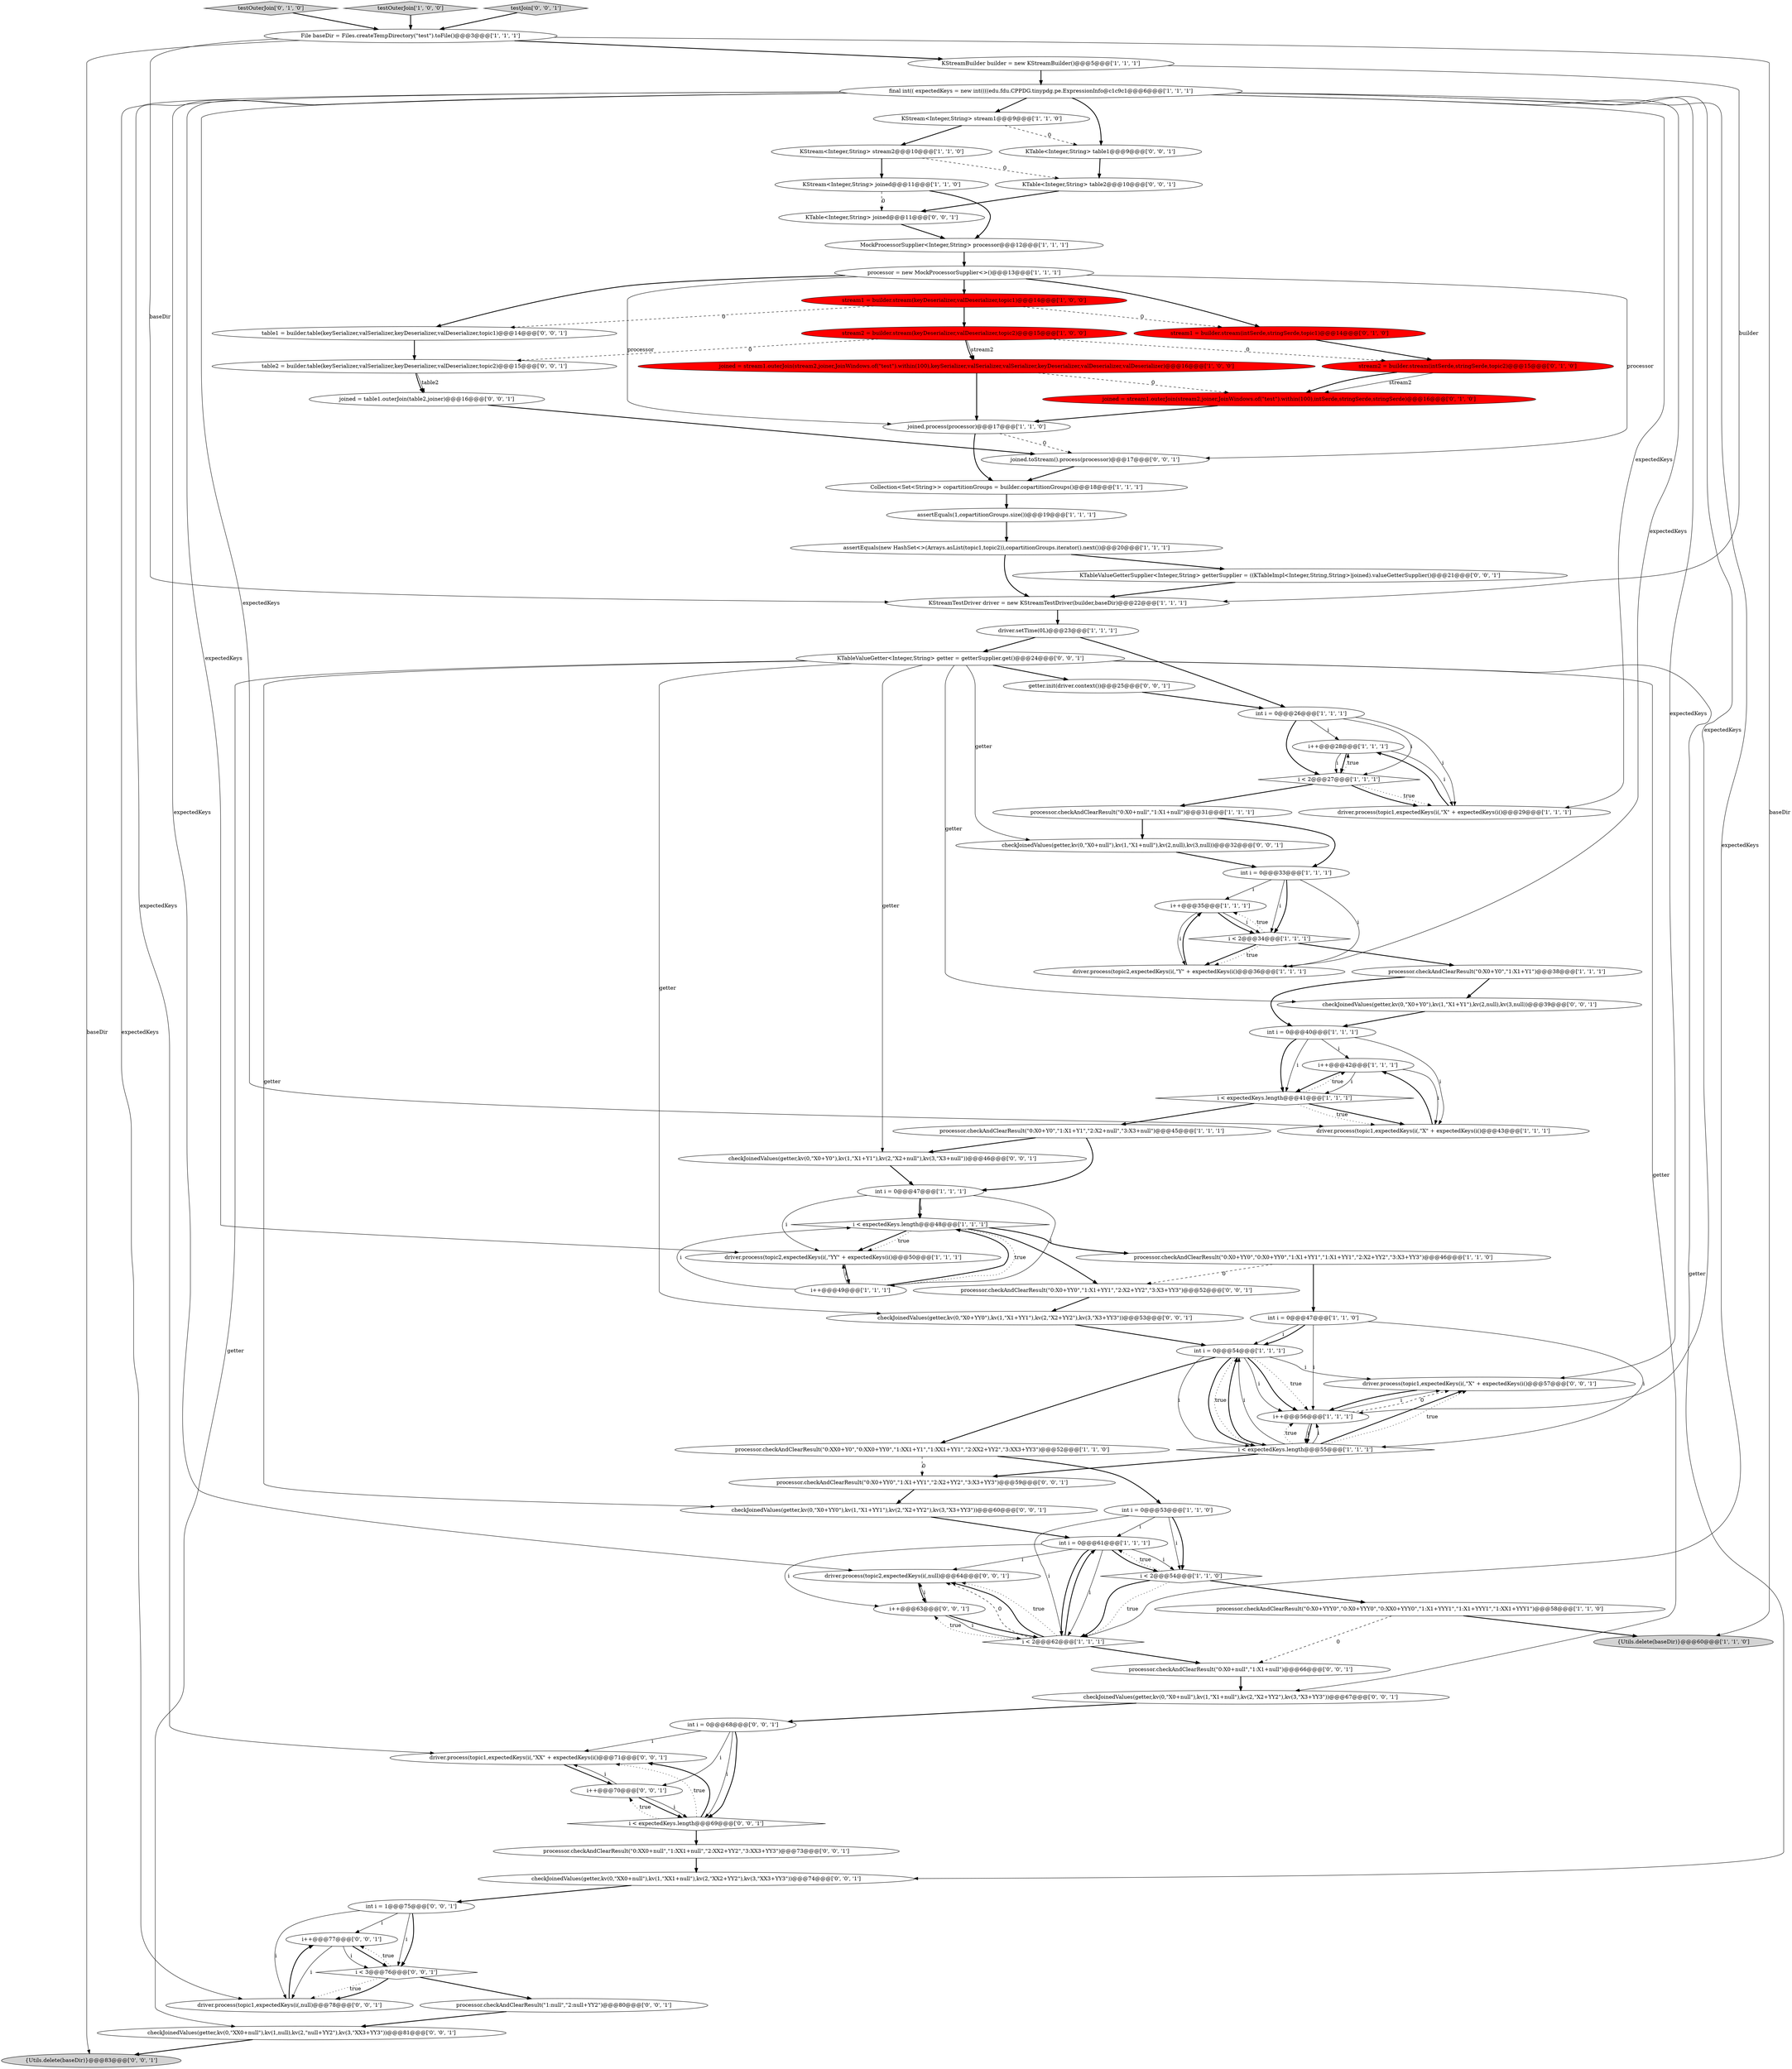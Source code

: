 digraph {
83 [style = filled, label = "driver.process(topic1,expectedKeys(i(,\"XX\" + expectedKeys(i()@@@71@@@['0', '0', '1']", fillcolor = white, shape = ellipse image = "AAA0AAABBB3BBB"];
19 [style = filled, label = "stream1 = builder.stream(keyDeserializer,valDeserializer,topic1)@@@14@@@['1', '0', '0']", fillcolor = red, shape = ellipse image = "AAA1AAABBB1BBB"];
45 [style = filled, label = "joined.process(processor)@@@17@@@['1', '1', '0']", fillcolor = white, shape = ellipse image = "AAA0AAABBB1BBB"];
17 [style = filled, label = "processor.checkAndClearResult(\"0:X0+Y0\",\"1:X1+Y1\",\"2:X2+null\",\"3:X3+null\")@@@45@@@['1', '1', '1']", fillcolor = white, shape = ellipse image = "AAA0AAABBB1BBB"];
61 [style = filled, label = "driver.process(topic2,expectedKeys(i(,null)@@@64@@@['0', '0', '1']", fillcolor = white, shape = ellipse image = "AAA0AAABBB3BBB"];
72 [style = filled, label = "i++@@@77@@@['0', '0', '1']", fillcolor = white, shape = ellipse image = "AAA0AAABBB3BBB"];
43 [style = filled, label = "int i = 0@@@40@@@['1', '1', '1']", fillcolor = white, shape = ellipse image = "AAA0AAABBB1BBB"];
38 [style = filled, label = "i++@@@42@@@['1', '1', '1']", fillcolor = white, shape = ellipse image = "AAA0AAABBB1BBB"];
42 [style = filled, label = "File baseDir = Files.createTempDirectory(\"test\").toFile()@@@3@@@['1', '1', '1']", fillcolor = white, shape = ellipse image = "AAA0AAABBB1BBB"];
71 [style = filled, label = "checkJoinedValues(getter,kv(0,\"X0+YY0\"),kv(1,\"X1+YY1\"),kv(2,\"X2+YY2\"),kv(3,\"X3+YY3\"))@@@60@@@['0', '0', '1']", fillcolor = white, shape = ellipse image = "AAA0AAABBB3BBB"];
52 [style = filled, label = "testOuterJoin['0', '1', '0']", fillcolor = lightgray, shape = diamond image = "AAA0AAABBB2BBB"];
51 [style = filled, label = "stream1 = builder.stream(intSerde,stringSerde,topic1)@@@14@@@['0', '1', '0']", fillcolor = red, shape = ellipse image = "AAA1AAABBB2BBB"];
56 [style = filled, label = "checkJoinedValues(getter,kv(0,\"X0+null\"),kv(1,\"X1+null\"),kv(2,\"X2+YY2\"),kv(3,\"X3+YY3\"))@@@67@@@['0', '0', '1']", fillcolor = white, shape = ellipse image = "AAA0AAABBB3BBB"];
65 [style = filled, label = "int i = 0@@@68@@@['0', '0', '1']", fillcolor = white, shape = ellipse image = "AAA0AAABBB3BBB"];
55 [style = filled, label = "int i = 1@@@75@@@['0', '0', '1']", fillcolor = white, shape = ellipse image = "AAA0AAABBB3BBB"];
79 [style = filled, label = "i++@@@70@@@['0', '0', '1']", fillcolor = white, shape = ellipse image = "AAA0AAABBB3BBB"];
87 [style = filled, label = "checkJoinedValues(getter,kv(0,\"X0+YY0\"),kv(1,\"X1+YY1\"),kv(2,\"X2+YY2\"),kv(3,\"X3+YY3\"))@@@53@@@['0', '0', '1']", fillcolor = white, shape = ellipse image = "AAA0AAABBB3BBB"];
22 [style = filled, label = "i < expectedKeys.length@@@48@@@['1', '1', '1']", fillcolor = white, shape = diamond image = "AAA0AAABBB1BBB"];
31 [style = filled, label = "int i = 0@@@47@@@['1', '1', '1']", fillcolor = white, shape = ellipse image = "AAA0AAABBB1BBB"];
70 [style = filled, label = "joined.toStream().process(processor)@@@17@@@['0', '0', '1']", fillcolor = white, shape = ellipse image = "AAA0AAABBB3BBB"];
23 [style = filled, label = "int i = 0@@@53@@@['1', '1', '0']", fillcolor = white, shape = ellipse image = "AAA0AAABBB1BBB"];
50 [style = filled, label = "stream2 = builder.stream(intSerde,stringSerde,topic2)@@@15@@@['0', '1', '0']", fillcolor = red, shape = ellipse image = "AAA1AAABBB2BBB"];
41 [style = filled, label = "int i = 0@@@61@@@['1', '1', '1']", fillcolor = white, shape = ellipse image = "AAA0AAABBB1BBB"];
28 [style = filled, label = "driver.process(topic2,expectedKeys(i(,\"YY\" + expectedKeys(i()@@@50@@@['1', '1', '1']", fillcolor = white, shape = ellipse image = "AAA0AAABBB1BBB"];
15 [style = filled, label = "i < 2@@@62@@@['1', '1', '1']", fillcolor = white, shape = diamond image = "AAA0AAABBB1BBB"];
39 [style = filled, label = "processor.checkAndClearResult(\"0:X0+Y0\",\"1:X1+Y1\")@@@38@@@['1', '1', '1']", fillcolor = white, shape = ellipse image = "AAA0AAABBB1BBB"];
37 [style = filled, label = "processor = new MockProcessorSupplier<>()@@@13@@@['1', '1', '1']", fillcolor = white, shape = ellipse image = "AAA0AAABBB1BBB"];
2 [style = filled, label = "driver.process(topic1,expectedKeys(i(,\"X\" + expectedKeys(i()@@@43@@@['1', '1', '1']", fillcolor = white, shape = ellipse image = "AAA0AAABBB1BBB"];
60 [style = filled, label = "driver.process(topic1,expectedKeys(i(,null)@@@78@@@['0', '0', '1']", fillcolor = white, shape = ellipse image = "AAA0AAABBB3BBB"];
0 [style = filled, label = "KStream<Integer,String> stream2@@@10@@@['1', '1', '0']", fillcolor = white, shape = ellipse image = "AAA0AAABBB1BBB"];
88 [style = filled, label = "checkJoinedValues(getter,kv(0,\"X0+Y0\"),kv(1,\"X1+Y1\"),kv(2,null),kv(3,null))@@@39@@@['0', '0', '1']", fillcolor = white, shape = ellipse image = "AAA0AAABBB3BBB"];
85 [style = filled, label = "processor.checkAndClearResult(\"0:XX0+null\",\"1:XX1+null\",\"2:XX2+YY2\",\"3:XX3+YY3\")@@@73@@@['0', '0', '1']", fillcolor = white, shape = ellipse image = "AAA0AAABBB3BBB"];
68 [style = filled, label = "processor.checkAndClearResult(\"0:X0+null\",\"1:X1+null\")@@@66@@@['0', '0', '1']", fillcolor = white, shape = ellipse image = "AAA0AAABBB3BBB"];
49 [style = filled, label = "joined = stream1.outerJoin(stream2,joiner,JoinWindows.of(\"test\").within(100),intSerde,stringSerde,stringSerde)@@@16@@@['0', '1', '0']", fillcolor = red, shape = ellipse image = "AAA1AAABBB2BBB"];
34 [style = filled, label = "i < 2@@@54@@@['1', '1', '0']", fillcolor = white, shape = diamond image = "AAA0AAABBB1BBB"];
20 [style = filled, label = "processor.checkAndClearResult(\"0:X0+YYY0\",\"0:X0+YYY0\",\"0:XX0+YYY0\",\"1:X1+YYY1\",\"1:X1+YYY1\",\"1:XX1+YYY1\")@@@58@@@['1', '1', '0']", fillcolor = white, shape = ellipse image = "AAA0AAABBB1BBB"];
33 [style = filled, label = "testOuterJoin['1', '0', '0']", fillcolor = lightgray, shape = diamond image = "AAA0AAABBB1BBB"];
12 [style = filled, label = "int i = 0@@@47@@@['1', '1', '0']", fillcolor = white, shape = ellipse image = "AAA0AAABBB1BBB"];
64 [style = filled, label = "checkJoinedValues(getter,kv(0,\"XX0+null\"),kv(1,null),kv(2,\"null+YY2\"),kv(3,\"XX3+YY3\"))@@@81@@@['0', '0', '1']", fillcolor = white, shape = ellipse image = "AAA0AAABBB3BBB"];
11 [style = filled, label = "assertEquals(new HashSet<>(Arrays.asList(topic1,topic2)),copartitionGroups.iterator().next())@@@20@@@['1', '1', '1']", fillcolor = white, shape = ellipse image = "AAA0AAABBB1BBB"];
69 [style = filled, label = "testJoin['0', '0', '1']", fillcolor = lightgray, shape = diamond image = "AAA0AAABBB3BBB"];
74 [style = filled, label = "table2 = builder.table(keySerializer,valSerializer,keyDeserializer,valDeserializer,topic2)@@@15@@@['0', '0', '1']", fillcolor = white, shape = ellipse image = "AAA0AAABBB3BBB"];
84 [style = filled, label = "KTableValueGetter<Integer,String> getter = getterSupplier.get()@@@24@@@['0', '0', '1']", fillcolor = white, shape = ellipse image = "AAA0AAABBB3BBB"];
53 [style = filled, label = "checkJoinedValues(getter,kv(0,\"X0+null\"),kv(1,\"X1+null\"),kv(2,null),kv(3,null))@@@32@@@['0', '0', '1']", fillcolor = white, shape = ellipse image = "AAA0AAABBB3BBB"];
59 [style = filled, label = "i < expectedKeys.length@@@69@@@['0', '0', '1']", fillcolor = white, shape = diamond image = "AAA0AAABBB3BBB"];
63 [style = filled, label = "i < 3@@@76@@@['0', '0', '1']", fillcolor = white, shape = diamond image = "AAA0AAABBB3BBB"];
57 [style = filled, label = "KTable<Integer,String> joined@@@11@@@['0', '0', '1']", fillcolor = white, shape = ellipse image = "AAA0AAABBB3BBB"];
18 [style = filled, label = "i++@@@49@@@['1', '1', '1']", fillcolor = white, shape = ellipse image = "AAA0AAABBB1BBB"];
75 [style = filled, label = "KTableValueGetterSupplier<Integer,String> getterSupplier = ((KTableImpl<Integer,String,String>)joined).valueGetterSupplier()@@@21@@@['0', '0', '1']", fillcolor = white, shape = ellipse image = "AAA0AAABBB3BBB"];
5 [style = filled, label = "Collection<Set<String>> copartitionGroups = builder.copartitionGroups()@@@18@@@['1', '1', '1']", fillcolor = white, shape = ellipse image = "AAA0AAABBB1BBB"];
62 [style = filled, label = "checkJoinedValues(getter,kv(0,\"X0+Y0\"),kv(1,\"X1+Y1\"),kv(2,\"X2+null\"),kv(3,\"X3+null\"))@@@46@@@['0', '0', '1']", fillcolor = white, shape = ellipse image = "AAA0AAABBB3BBB"];
80 [style = filled, label = "processor.checkAndClearResult(\"0:X0+YY0\",\"1:X1+YY1\",\"2:X2+YY2\",\"3:X3+YY3\")@@@59@@@['0', '0', '1']", fillcolor = white, shape = ellipse image = "AAA0AAABBB3BBB"];
78 [style = filled, label = "i++@@@63@@@['0', '0', '1']", fillcolor = white, shape = ellipse image = "AAA0AAABBB3BBB"];
54 [style = filled, label = "driver.process(topic1,expectedKeys(i(,\"X\" + expectedKeys(i()@@@57@@@['0', '0', '1']", fillcolor = white, shape = ellipse image = "AAA0AAABBB3BBB"];
1 [style = filled, label = "processor.checkAndClearResult(\"0:XX0+Y0\",\"0:XX0+YY0\",\"1:XX1+Y1\",\"1:XX1+YY1\",\"2:XX2+YY2\",\"3:XX3+YY3\")@@@52@@@['1', '1', '0']", fillcolor = white, shape = ellipse image = "AAA0AAABBB1BBB"];
29 [style = filled, label = "processor.checkAndClearResult(\"0:X0+YY0\",\"0:X0+YY0\",\"1:X1+YY1\",\"1:X1+YY1\",\"2:X2+YY2\",\"3:X3+YY3\")@@@46@@@['1', '1', '0']", fillcolor = white, shape = ellipse image = "AAA0AAABBB1BBB"];
67 [style = filled, label = "table1 = builder.table(keySerializer,valSerializer,keyDeserializer,valDeserializer,topic1)@@@14@@@['0', '0', '1']", fillcolor = white, shape = ellipse image = "AAA0AAABBB3BBB"];
81 [style = filled, label = "{Utils.delete(baseDir)}@@@83@@@['0', '0', '1']", fillcolor = lightgray, shape = ellipse image = "AAA0AAABBB3BBB"];
14 [style = filled, label = "KStreamBuilder builder = new KStreamBuilder()@@@5@@@['1', '1', '1']", fillcolor = white, shape = ellipse image = "AAA0AAABBB1BBB"];
13 [style = filled, label = "KStream<Integer,String> stream1@@@9@@@['1', '1', '0']", fillcolor = white, shape = ellipse image = "AAA0AAABBB1BBB"];
9 [style = filled, label = "processor.checkAndClearResult(\"0:X0+null\",\"1:X1+null\")@@@31@@@['1', '1', '1']", fillcolor = white, shape = ellipse image = "AAA0AAABBB1BBB"];
35 [style = filled, label = "i < expectedKeys.length@@@55@@@['1', '1', '1']", fillcolor = white, shape = diamond image = "AAA0AAABBB1BBB"];
82 [style = filled, label = "getter.init(driver.context())@@@25@@@['0', '0', '1']", fillcolor = white, shape = ellipse image = "AAA0AAABBB3BBB"];
30 [style = filled, label = "i++@@@35@@@['1', '1', '1']", fillcolor = white, shape = ellipse image = "AAA0AAABBB1BBB"];
86 [style = filled, label = "KTable<Integer,String> table2@@@10@@@['0', '0', '1']", fillcolor = white, shape = ellipse image = "AAA0AAABBB3BBB"];
27 [style = filled, label = "int i = 0@@@26@@@['1', '1', '1']", fillcolor = white, shape = ellipse image = "AAA0AAABBB1BBB"];
4 [style = filled, label = "KStream<Integer,String> joined@@@11@@@['1', '1', '0']", fillcolor = white, shape = ellipse image = "AAA0AAABBB1BBB"];
25 [style = filled, label = "joined = stream1.outerJoin(stream2,joiner,JoinWindows.of(\"test\").within(100),keySerializer,valSerializer,valSerializer,keyDeserializer,valDeserializer,valDeserializer)@@@16@@@['1', '0', '0']", fillcolor = red, shape = ellipse image = "AAA1AAABBB1BBB"];
66 [style = filled, label = "checkJoinedValues(getter,kv(0,\"XX0+null\"),kv(1,\"XX1+null\"),kv(2,\"XX2+YY2\"),kv(3,\"XX3+YY3\"))@@@74@@@['0', '0', '1']", fillcolor = white, shape = ellipse image = "AAA0AAABBB3BBB"];
21 [style = filled, label = "KStreamTestDriver driver = new KStreamTestDriver(builder,baseDir)@@@22@@@['1', '1', '1']", fillcolor = white, shape = ellipse image = "AAA0AAABBB1BBB"];
32 [style = filled, label = "assertEquals(1,copartitionGroups.size())@@@19@@@['1', '1', '1']", fillcolor = white, shape = ellipse image = "AAA0AAABBB1BBB"];
10 [style = filled, label = "MockProcessorSupplier<Integer,String> processor@@@12@@@['1', '1', '1']", fillcolor = white, shape = ellipse image = "AAA0AAABBB1BBB"];
6 [style = filled, label = "final int(( expectedKeys = new int((((edu.fdu.CPPDG.tinypdg.pe.ExpressionInfo@c1c9c1@@@6@@@['1', '1', '1']", fillcolor = white, shape = ellipse image = "AAA0AAABBB1BBB"];
26 [style = filled, label = "{Utils.delete(baseDir)}@@@60@@@['1', '1', '0']", fillcolor = lightgray, shape = ellipse image = "AAA0AAABBB1BBB"];
36 [style = filled, label = "i++@@@28@@@['1', '1', '1']", fillcolor = white, shape = ellipse image = "AAA0AAABBB1BBB"];
16 [style = filled, label = "driver.setTime(0L)@@@23@@@['1', '1', '1']", fillcolor = white, shape = ellipse image = "AAA0AAABBB1BBB"];
76 [style = filled, label = "KTable<Integer,String> table1@@@9@@@['0', '0', '1']", fillcolor = white, shape = ellipse image = "AAA0AAABBB3BBB"];
47 [style = filled, label = "i < 2@@@34@@@['1', '1', '1']", fillcolor = white, shape = diamond image = "AAA0AAABBB1BBB"];
73 [style = filled, label = "joined = table1.outerJoin(table2,joiner)@@@16@@@['0', '0', '1']", fillcolor = white, shape = ellipse image = "AAA0AAABBB3BBB"];
46 [style = filled, label = "driver.process(topic1,expectedKeys(i(,\"X\" + expectedKeys(i()@@@29@@@['1', '1', '1']", fillcolor = white, shape = ellipse image = "AAA0AAABBB1BBB"];
8 [style = filled, label = "int i = 0@@@54@@@['1', '1', '1']", fillcolor = white, shape = ellipse image = "AAA0AAABBB1BBB"];
44 [style = filled, label = "driver.process(topic2,expectedKeys(i(,\"Y\" + expectedKeys(i()@@@36@@@['1', '1', '1']", fillcolor = white, shape = ellipse image = "AAA0AAABBB1BBB"];
40 [style = filled, label = "i < 2@@@27@@@['1', '1', '1']", fillcolor = white, shape = diamond image = "AAA0AAABBB1BBB"];
77 [style = filled, label = "processor.checkAndClearResult(\"1:null\",\"2:null+YY2\")@@@80@@@['0', '0', '1']", fillcolor = white, shape = ellipse image = "AAA0AAABBB3BBB"];
7 [style = filled, label = "stream2 = builder.stream(keyDeserializer,valDeserializer,topic2)@@@15@@@['1', '0', '0']", fillcolor = red, shape = ellipse image = "AAA1AAABBB1BBB"];
3 [style = filled, label = "i < expectedKeys.length@@@41@@@['1', '1', '1']", fillcolor = white, shape = diamond image = "AAA0AAABBB1BBB"];
48 [style = filled, label = "int i = 0@@@33@@@['1', '1', '1']", fillcolor = white, shape = ellipse image = "AAA0AAABBB1BBB"];
24 [style = filled, label = "i++@@@56@@@['1', '1', '1']", fillcolor = white, shape = ellipse image = "AAA0AAABBB1BBB"];
58 [style = filled, label = "processor.checkAndClearResult(\"0:X0+YY0\",\"1:X1+YY1\",\"2:X2+YY2\",\"3:X3+YY3\")@@@52@@@['0', '0', '1']", fillcolor = white, shape = ellipse image = "AAA0AAABBB3BBB"];
9->53 [style = bold, label=""];
42->81 [style = solid, label="baseDir"];
55->63 [style = solid, label="i"];
34->20 [style = bold, label=""];
41->15 [style = bold, label=""];
15->61 [style = dashed, label="0"];
6->44 [style = solid, label="expectedKeys"];
25->45 [style = bold, label=""];
65->83 [style = solid, label="i"];
15->61 [style = bold, label=""];
20->26 [style = bold, label=""];
6->15 [style = solid, label="expectedKeys"];
85->66 [style = bold, label=""];
12->8 [style = solid, label="i"];
34->15 [style = bold, label=""];
37->45 [style = solid, label="processor"];
72->63 [style = solid, label="i"];
65->79 [style = solid, label="i"];
40->36 [style = dotted, label="true"];
27->46 [style = solid, label="i"];
8->24 [style = solid, label="i"];
1->23 [style = bold, label=""];
69->42 [style = bold, label=""];
40->46 [style = dotted, label="true"];
55->63 [style = bold, label=""];
8->1 [style = bold, label=""];
20->68 [style = dashed, label="0"];
84->88 [style = solid, label="getter"];
43->3 [style = bold, label=""];
18->22 [style = bold, label=""];
75->21 [style = bold, label=""];
51->50 [style = bold, label=""];
8->35 [style = solid, label="i"];
6->24 [style = solid, label="expectedKeys"];
33->42 [style = bold, label=""];
84->62 [style = solid, label="getter"];
82->27 [style = bold, label=""];
59->85 [style = bold, label=""];
58->87 [style = bold, label=""];
0->86 [style = dashed, label="0"];
35->8 [style = bold, label=""];
18->22 [style = solid, label="i"];
15->41 [style = bold, label=""];
21->16 [style = bold, label=""];
84->56 [style = solid, label="getter"];
32->11 [style = bold, label=""];
31->22 [style = solid, label="i"];
53->48 [style = bold, label=""];
56->65 [style = bold, label=""];
23->34 [style = solid, label="i"];
23->41 [style = solid, label="i"];
12->35 [style = solid, label="i"];
27->36 [style = solid, label="i"];
12->24 [style = solid, label="i"];
41->34 [style = solid, label="i"];
77->64 [style = bold, label=""];
28->18 [style = bold, label=""];
29->58 [style = dashed, label="0"];
35->54 [style = bold, label=""];
71->41 [style = bold, label=""];
48->44 [style = solid, label="i"];
59->83 [style = dotted, label="true"];
36->40 [style = solid, label="i"];
6->61 [style = solid, label="expectedKeys"];
46->36 [style = bold, label=""];
9->48 [style = bold, label=""];
47->39 [style = bold, label=""];
7->74 [style = dashed, label="0"];
50->49 [style = bold, label=""];
35->80 [style = bold, label=""];
52->42 [style = bold, label=""];
42->21 [style = solid, label="baseDir"];
23->15 [style = solid, label="i"];
3->2 [style = bold, label=""];
70->5 [style = bold, label=""];
79->59 [style = bold, label=""];
50->49 [style = solid, label="stream2"];
76->86 [style = bold, label=""];
35->54 [style = dotted, label="true"];
19->51 [style = dashed, label="0"];
7->25 [style = solid, label="stream2"];
17->62 [style = bold, label=""];
47->44 [style = bold, label=""];
63->77 [style = bold, label=""];
38->3 [style = solid, label="i"];
30->47 [style = bold, label=""];
15->78 [style = dotted, label="true"];
6->28 [style = solid, label="expectedKeys"];
41->78 [style = solid, label="i"];
79->59 [style = solid, label="i"];
35->8 [style = solid, label="i"];
59->79 [style = dotted, label="true"];
14->6 [style = bold, label=""];
13->0 [style = bold, label=""];
87->8 [style = bold, label=""];
86->57 [style = bold, label=""];
8->24 [style = bold, label=""];
83->79 [style = bold, label=""];
44->30 [style = bold, label=""];
4->10 [style = bold, label=""];
49->45 [style = bold, label=""];
4->57 [style = dashed, label="0"];
36->40 [style = bold, label=""];
22->18 [style = dotted, label="true"];
61->78 [style = bold, label=""];
16->27 [style = bold, label=""];
88->43 [style = bold, label=""];
8->35 [style = dotted, label="true"];
38->2 [style = solid, label="i"];
37->70 [style = solid, label="processor"];
11->21 [style = bold, label=""];
36->46 [style = solid, label="i"];
39->88 [style = bold, label=""];
79->83 [style = solid, label="i"];
22->29 [style = bold, label=""];
40->9 [style = bold, label=""];
22->28 [style = bold, label=""];
78->15 [style = bold, label=""];
6->2 [style = solid, label="expectedKeys"];
25->49 [style = dashed, label="0"];
73->70 [style = bold, label=""];
13->76 [style = dashed, label="0"];
8->35 [style = bold, label=""];
38->3 [style = bold, label=""];
55->60 [style = solid, label="i"];
8->24 [style = dotted, label="true"];
15->68 [style = bold, label=""];
42->14 [style = bold, label=""];
63->60 [style = dotted, label="true"];
5->32 [style = bold, label=""];
43->38 [style = solid, label="i"];
6->54 [style = solid, label="expectedKeys"];
54->24 [style = bold, label=""];
63->60 [style = bold, label=""];
30->44 [style = solid, label="i"];
72->63 [style = bold, label=""];
22->58 [style = bold, label=""];
66->55 [style = bold, label=""];
60->72 [style = bold, label=""];
43->3 [style = solid, label="i"];
12->8 [style = bold, label=""];
3->38 [style = dotted, label="true"];
6->13 [style = bold, label=""];
34->15 [style = dotted, label="true"];
84->64 [style = solid, label="getter"];
30->47 [style = solid, label="i"];
84->71 [style = solid, label="getter"];
3->17 [style = bold, label=""];
11->75 [style = bold, label=""];
59->83 [style = bold, label=""];
48->30 [style = solid, label="i"];
42->26 [style = solid, label="baseDir"];
1->80 [style = dashed, label="0"];
24->54 [style = solid, label="i"];
41->34 [style = bold, label=""];
37->67 [style = bold, label=""];
10->37 [style = bold, label=""];
15->61 [style = dotted, label="true"];
6->76 [style = bold, label=""];
35->24 [style = solid, label="i"];
48->47 [style = solid, label="i"];
31->22 [style = bold, label=""];
14->21 [style = solid, label="builder"];
6->46 [style = solid, label="expectedKeys"];
41->61 [style = solid, label="i"];
37->51 [style = bold, label=""];
24->35 [style = bold, label=""];
35->24 [style = dotted, label="true"];
45->70 [style = dashed, label="0"];
3->2 [style = dotted, label="true"];
17->31 [style = bold, label=""];
80->71 [style = bold, label=""];
6->60 [style = solid, label="expectedKeys"];
67->74 [style = bold, label=""];
39->43 [style = bold, label=""];
74->73 [style = bold, label=""];
64->81 [style = bold, label=""];
72->60 [style = solid, label="i"];
22->28 [style = dotted, label="true"];
19->67 [style = dashed, label="0"];
84->82 [style = bold, label=""];
47->44 [style = dotted, label="true"];
65->59 [style = solid, label="i"];
68->56 [style = bold, label=""];
84->87 [style = solid, label="getter"];
40->46 [style = bold, label=""];
78->61 [style = solid, label="i"];
2->38 [style = bold, label=""];
43->2 [style = solid, label="i"];
55->72 [style = solid, label="i"];
47->30 [style = dotted, label="true"];
63->72 [style = dotted, label="true"];
62->31 [style = bold, label=""];
29->12 [style = bold, label=""];
6->83 [style = solid, label="expectedKeys"];
31->18 [style = solid, label="i"];
74->73 [style = solid, label="table2"];
24->54 [style = dashed, label="0"];
78->15 [style = solid, label="i"];
0->4 [style = bold, label=""];
48->47 [style = bold, label=""];
34->41 [style = dotted, label="true"];
16->84 [style = bold, label=""];
84->53 [style = solid, label="getter"];
8->54 [style = solid, label="i"];
18->28 [style = solid, label="i"];
65->59 [style = bold, label=""];
23->34 [style = bold, label=""];
24->35 [style = solid, label="i"];
41->15 [style = solid, label="i"];
7->25 [style = bold, label=""];
27->40 [style = bold, label=""];
37->19 [style = bold, label=""];
7->50 [style = dashed, label="0"];
57->10 [style = bold, label=""];
19->7 [style = bold, label=""];
27->40 [style = solid, label="i"];
84->66 [style = solid, label="getter"];
45->5 [style = bold, label=""];
31->28 [style = solid, label="i"];
}
